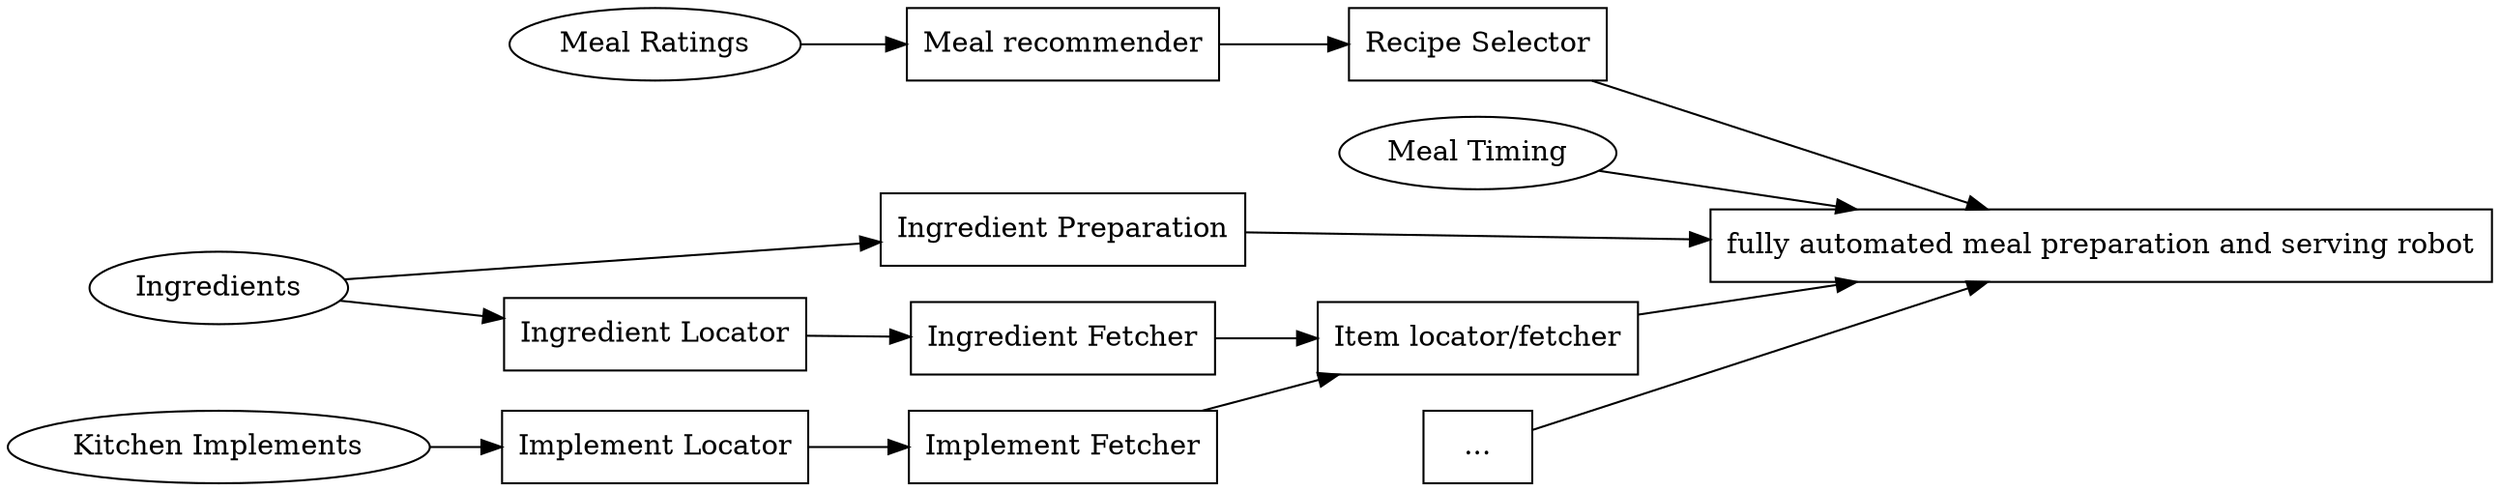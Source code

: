 digraph G {
    rankdir=LR
    RATINGS [label="Meal Ratings"]
    IMPLEMENTS [label="Kitchen Implements"]
    INGREDIENTS [label="Ingredients"]
    TIMING [label="Meal Timing"]

    MEALREC [label="Meal recommender" shape=box]
    RECIPESELECT [label="Recipe Selector" shape=box]
    IMPLOCATOR [label="Implement Locator" shape=box]
    IMPFETCHER [label="Implement Fetcher" shape=box]
    INGLOCATOR [label="Ingredient Locator" shape=box]
    INGFETCHER [label="Ingredient Fetcher" shape=box]
    INGPREP [label="Ingredient Preparation" shape=box]
    ITEMFETCHER [label="Item locator/fetcher" shape=box]
    UNKNOWN [label="..." shape=box]

    AUTOPREP [label="fully automated meal preparation and serving robot"shape=box]

    RATINGS -> MEALREC -> RECIPESELECT -> AUTOPREP
    IMPLEMENTS -> IMPLOCATOR -> IMPFETCHER -> ITEMFETCHER -> AUTOPREP
    INGREDIENTS -> INGLOCATOR -> INGFETCHER -> ITEMFETCHER
    INGREDIENTS -> INGPREP -> AUTOPREP
    TIMING -> AUTOPREP
    UNKNOWN -> AUTOPREP
}
